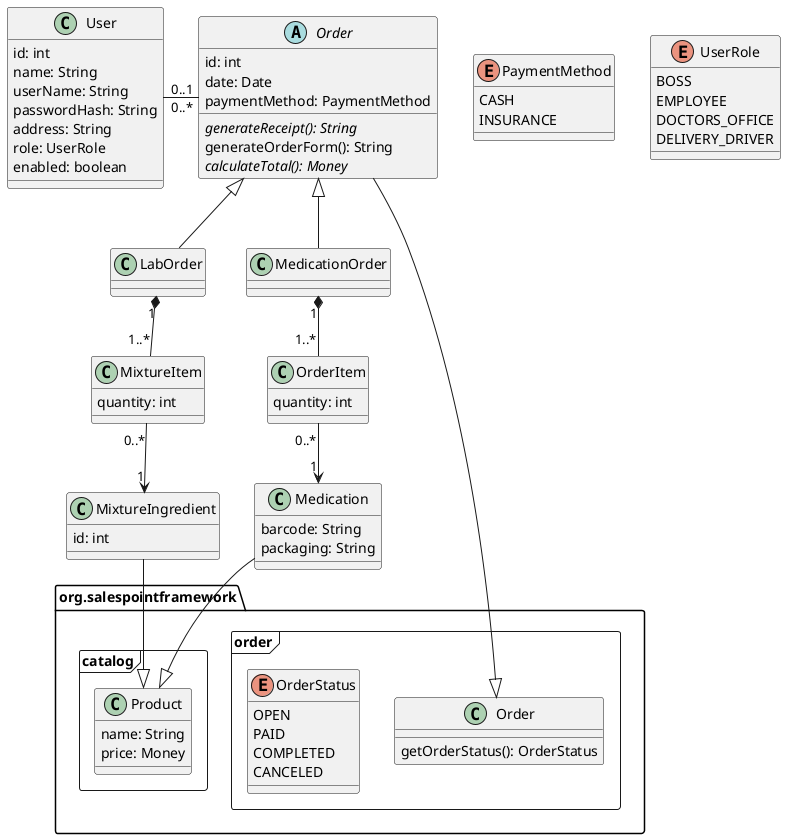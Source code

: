@startuml Class Diagram
abstract class Order {
  id: int
  date: Date
  paymentMethod: PaymentMethod

  {abstract} generateReceipt(): String
  generateOrderForm(): String
  {abstract} calculateTotal(): Money
}

class LabOrder extends Order {}
class MedicationOrder extends Order {}

enum PaymentMethod {
  CASH
  INSURANCE
}

class OrderItem {
  quantity: int
}

class Medication {
  barcode: String
  packaging: String
}

MedicationOrder "1" *-- "1..*" OrderItem
OrderItem "0..*" --> "1" Medication

class MixtureItem {
  quantity: int
}

class MixtureIngredient {
  id: int
}
LabOrder "1" *-- "1..*" MixtureItem
MixtureItem "0..*" --> "1" MixtureIngredient

class User {
  id: int
  name: String
  userName: String
  passwordHash: String
  address: String
  role: UserRole
  enabled: boolean
}

enum UserRole {
  BOSS
  EMPLOYEE
  DOCTORS_OFFICE
  DELIVERY_DRIVER
}

User "0..1" - "0..*" Order

set separator ::
package "org.salespointframework::catalog" <<Frame>> {
  class Product {
    name: String
    price: Money
  }
}
package "org.salespointframework::order" <<Frame>> {
  class Order {
    getOrderStatus(): OrderStatus
  }

  enum OrderStatus {
    OPEN
    PAID
    COMPLETED
    CANCELED
  }
}

Medication --|> Product
MixtureIngredient --|> Product
Order --|> org.salespointframework::order::Order
@enduml
